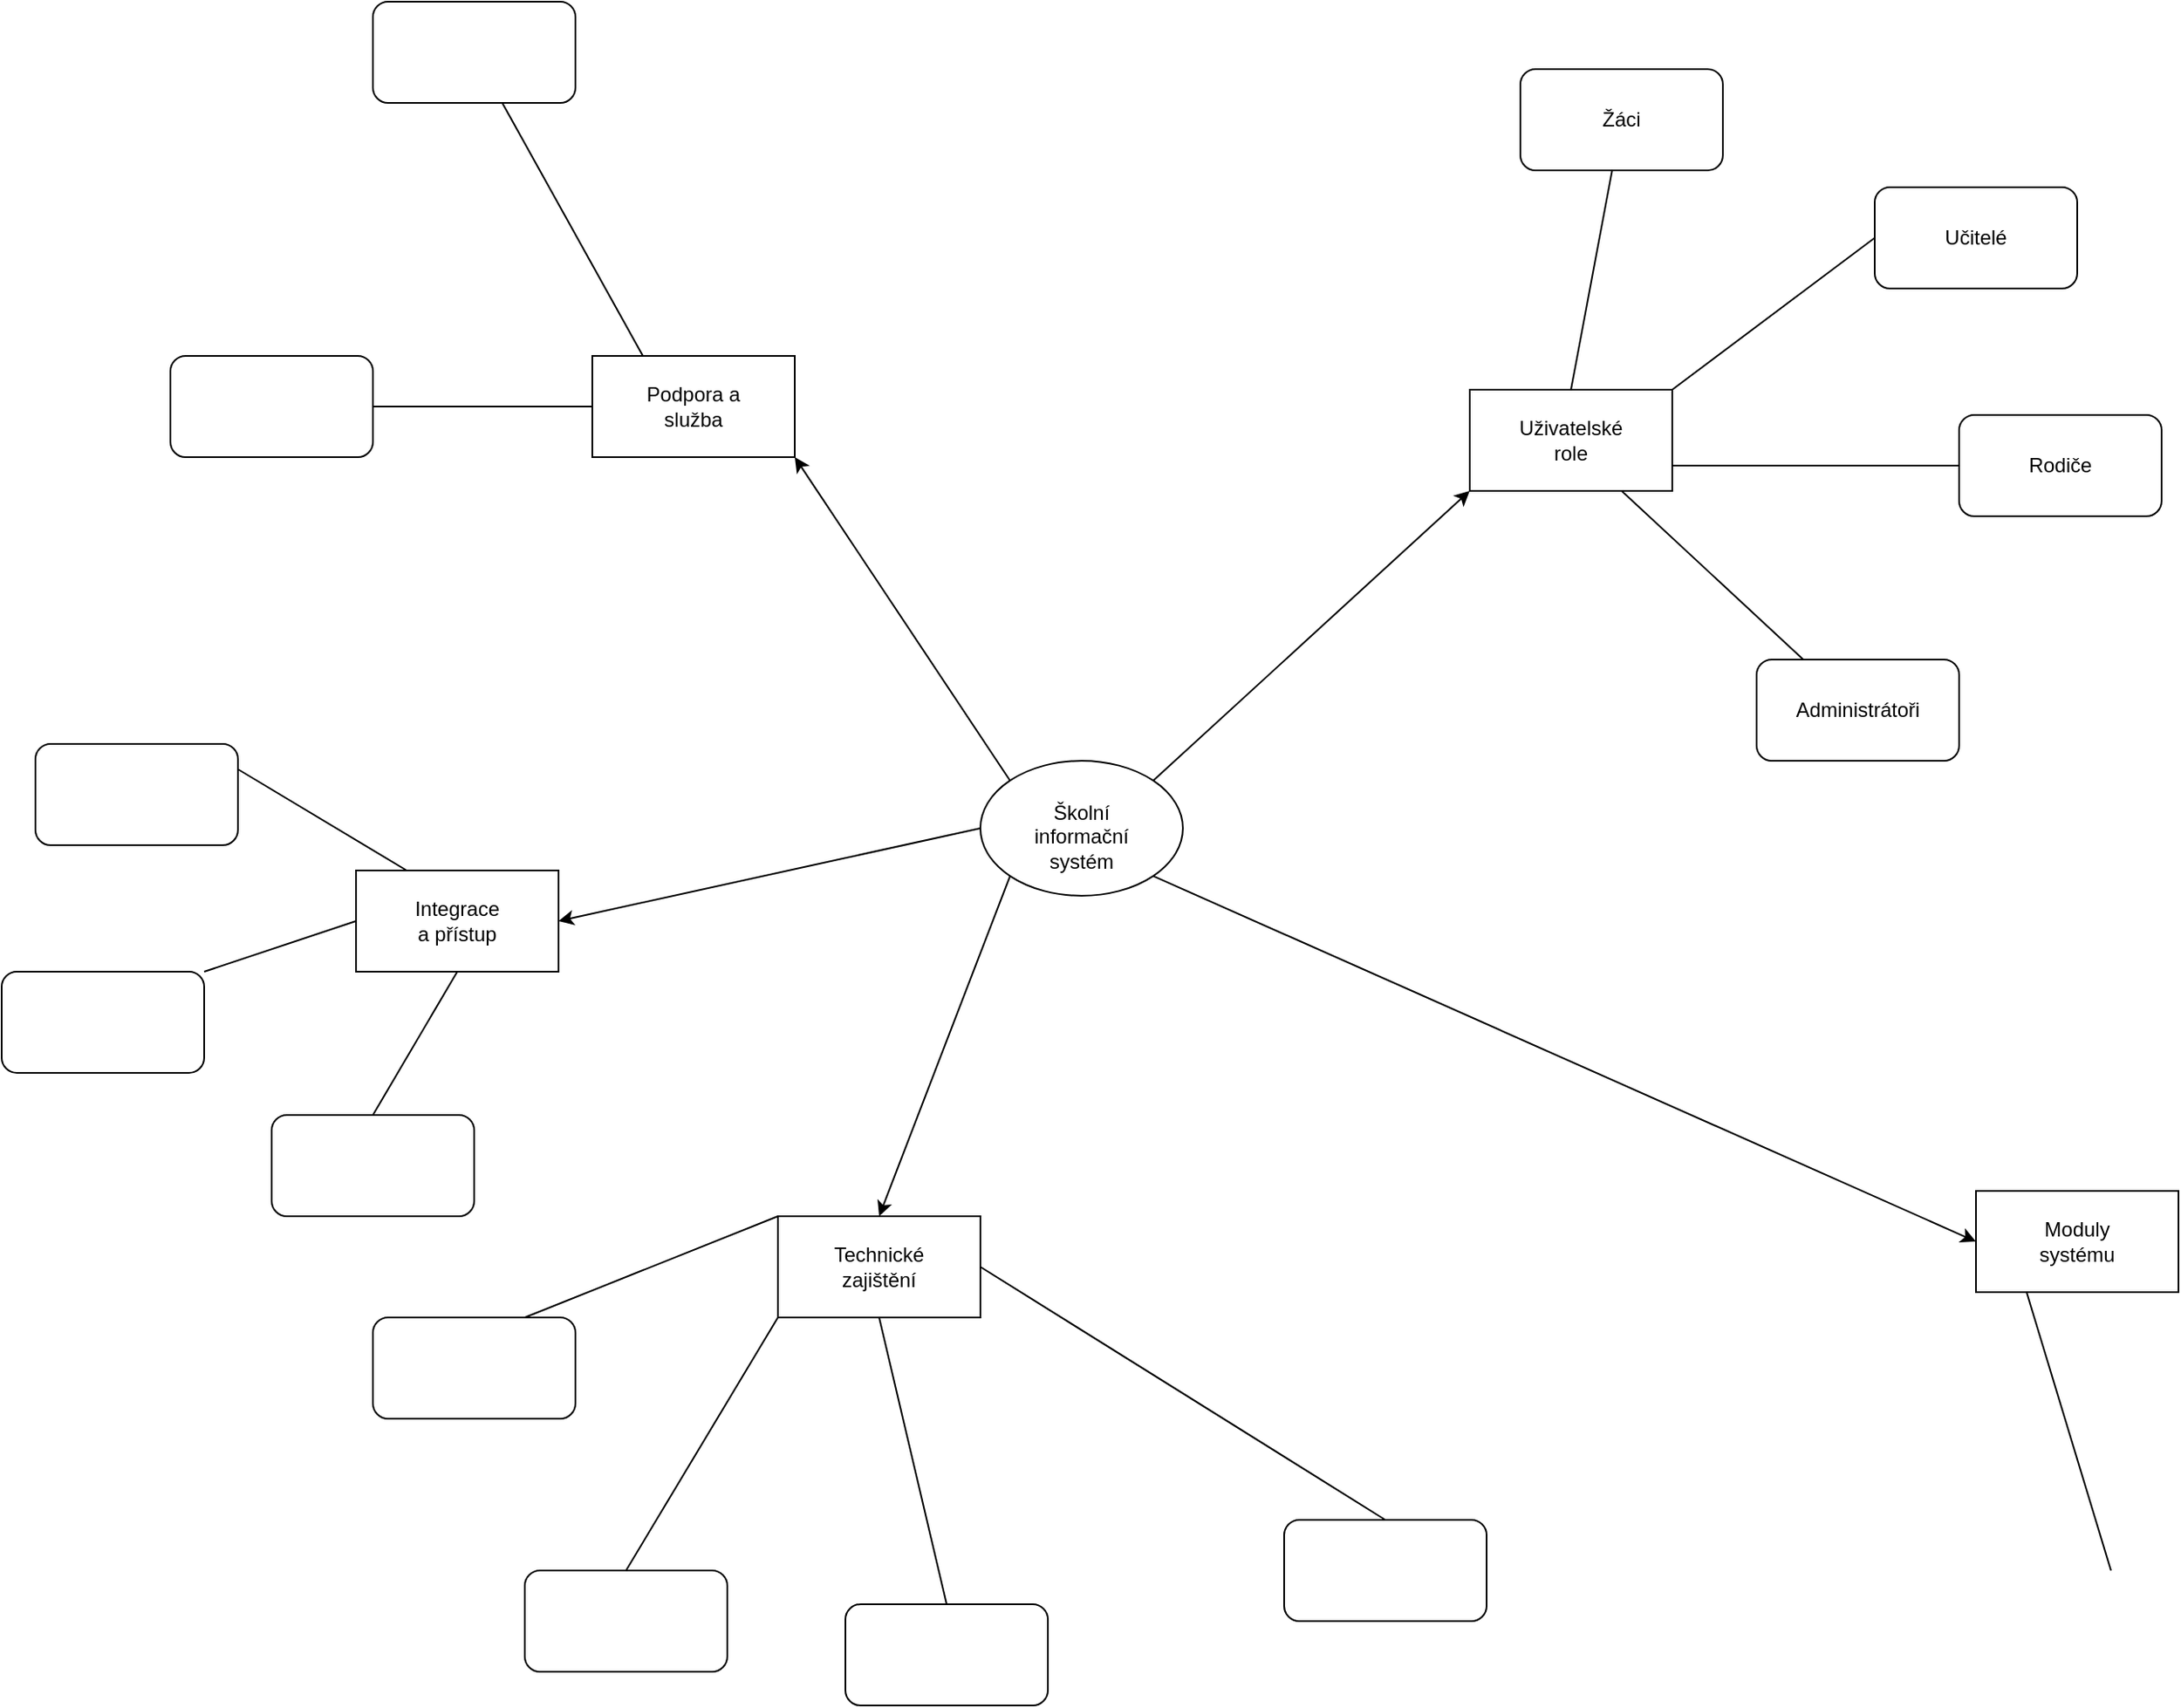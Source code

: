 <mxfile version="26.0.7">
  <diagram name="Page-1" id="G8dcWOJ8Vou3sP09Im2d">
    <mxGraphModel dx="2152" dy="717" grid="1" gridSize="10" guides="1" tooltips="1" connect="1" arrows="1" fold="1" page="1" pageScale="1" pageWidth="827" pageHeight="1169" math="0" shadow="0">
      <root>
        <mxCell id="0" />
        <mxCell id="1" parent="0" />
        <mxCell id="X7PPpebNRbZw7yy7bUcj-3" value="" style="ellipse;whiteSpace=wrap;html=1;" vertex="1" parent="1">
          <mxGeometry x="290" y="460" width="120" height="80" as="geometry" />
        </mxCell>
        <mxCell id="X7PPpebNRbZw7yy7bUcj-5" value="Školní informační systém" style="text;html=1;align=center;verticalAlign=middle;whiteSpace=wrap;rounded=0;" vertex="1" parent="1">
          <mxGeometry x="320" y="490" width="60" height="30" as="geometry" />
        </mxCell>
        <mxCell id="X7PPpebNRbZw7yy7bUcj-6" value="" style="endArrow=classic;html=1;rounded=0;exitX=1;exitY=0;exitDx=0;exitDy=0;entryX=0;entryY=1;entryDx=0;entryDy=0;" edge="1" parent="1" source="X7PPpebNRbZw7yy7bUcj-3" target="X7PPpebNRbZw7yy7bUcj-7">
          <mxGeometry width="50" height="50" relative="1" as="geometry">
            <mxPoint x="330" y="530" as="sourcePoint" />
            <mxPoint x="550" y="370" as="targetPoint" />
          </mxGeometry>
        </mxCell>
        <mxCell id="X7PPpebNRbZw7yy7bUcj-7" value="" style="rounded=0;whiteSpace=wrap;html=1;" vertex="1" parent="1">
          <mxGeometry x="580" y="240" width="120" height="60" as="geometry" />
        </mxCell>
        <mxCell id="X7PPpebNRbZw7yy7bUcj-8" value="" style="rounded=0;whiteSpace=wrap;html=1;" vertex="1" parent="1">
          <mxGeometry x="880" y="715" width="120" height="60" as="geometry" />
        </mxCell>
        <mxCell id="X7PPpebNRbZw7yy7bUcj-9" value="" style="endArrow=classic;html=1;rounded=0;entryX=0;entryY=0.5;entryDx=0;entryDy=0;exitX=1;exitY=1;exitDx=0;exitDy=0;" edge="1" parent="1" source="X7PPpebNRbZw7yy7bUcj-3" target="X7PPpebNRbZw7yy7bUcj-8">
          <mxGeometry width="50" height="50" relative="1" as="geometry">
            <mxPoint x="330" y="530" as="sourcePoint" />
            <mxPoint x="380" y="480" as="targetPoint" />
          </mxGeometry>
        </mxCell>
        <mxCell id="X7PPpebNRbZw7yy7bUcj-10" value="" style="rounded=0;whiteSpace=wrap;html=1;" vertex="1" parent="1">
          <mxGeometry x="170" y="730" width="120" height="60" as="geometry" />
        </mxCell>
        <mxCell id="X7PPpebNRbZw7yy7bUcj-11" value="" style="rounded=0;whiteSpace=wrap;html=1;" vertex="1" parent="1">
          <mxGeometry x="-80" y="525" width="120" height="60" as="geometry" />
        </mxCell>
        <mxCell id="X7PPpebNRbZw7yy7bUcj-12" value="" style="rounded=0;whiteSpace=wrap;html=1;" vertex="1" parent="1">
          <mxGeometry x="60" y="220" width="120" height="60" as="geometry" />
        </mxCell>
        <mxCell id="X7PPpebNRbZw7yy7bUcj-13" value="" style="endArrow=classic;html=1;rounded=0;exitX=0;exitY=0;exitDx=0;exitDy=0;entryX=1;entryY=1;entryDx=0;entryDy=0;" edge="1" parent="1" source="X7PPpebNRbZw7yy7bUcj-3" target="X7PPpebNRbZw7yy7bUcj-12">
          <mxGeometry width="50" height="50" relative="1" as="geometry">
            <mxPoint x="330" y="530" as="sourcePoint" />
            <mxPoint x="380" y="480" as="targetPoint" />
          </mxGeometry>
        </mxCell>
        <mxCell id="X7PPpebNRbZw7yy7bUcj-14" value="" style="endArrow=classic;html=1;rounded=0;exitX=0;exitY=1;exitDx=0;exitDy=0;entryX=0.5;entryY=0;entryDx=0;entryDy=0;" edge="1" parent="1" source="X7PPpebNRbZw7yy7bUcj-3" target="X7PPpebNRbZw7yy7bUcj-10">
          <mxGeometry width="50" height="50" relative="1" as="geometry">
            <mxPoint x="330" y="690" as="sourcePoint" />
            <mxPoint x="380" y="640" as="targetPoint" />
          </mxGeometry>
        </mxCell>
        <mxCell id="X7PPpebNRbZw7yy7bUcj-15" value="" style="endArrow=classic;html=1;rounded=0;exitX=0;exitY=0.5;exitDx=0;exitDy=0;entryX=1;entryY=0.5;entryDx=0;entryDy=0;" edge="1" parent="1" source="X7PPpebNRbZw7yy7bUcj-3" target="X7PPpebNRbZw7yy7bUcj-11">
          <mxGeometry width="50" height="50" relative="1" as="geometry">
            <mxPoint x="300" y="470" as="sourcePoint" />
            <mxPoint x="350" y="420" as="targetPoint" />
          </mxGeometry>
        </mxCell>
        <mxCell id="X7PPpebNRbZw7yy7bUcj-16" value="Uživatelské role" style="text;html=1;align=center;verticalAlign=middle;whiteSpace=wrap;rounded=0;" vertex="1" parent="1">
          <mxGeometry x="610" y="255" width="60" height="30" as="geometry" />
        </mxCell>
        <mxCell id="X7PPpebNRbZw7yy7bUcj-17" value="Moduly systému" style="text;html=1;align=center;verticalAlign=middle;whiteSpace=wrap;rounded=0;" vertex="1" parent="1">
          <mxGeometry x="910" y="730" width="60" height="30" as="geometry" />
        </mxCell>
        <mxCell id="X7PPpebNRbZw7yy7bUcj-18" value="Technické zajištění" style="text;html=1;align=center;verticalAlign=middle;whiteSpace=wrap;rounded=0;" vertex="1" parent="1">
          <mxGeometry x="200" y="745" width="60" height="30" as="geometry" />
        </mxCell>
        <mxCell id="X7PPpebNRbZw7yy7bUcj-19" value="Integrace a přístup" style="text;html=1;align=center;verticalAlign=middle;whiteSpace=wrap;rounded=0;" vertex="1" parent="1">
          <mxGeometry x="-50" y="540" width="60" height="30" as="geometry" />
        </mxCell>
        <mxCell id="X7PPpebNRbZw7yy7bUcj-20" value="Podpora a služba" style="text;html=1;align=center;verticalAlign=middle;whiteSpace=wrap;rounded=0;" vertex="1" parent="1">
          <mxGeometry x="90" y="235" width="60" height="30" as="geometry" />
        </mxCell>
        <mxCell id="X7PPpebNRbZw7yy7bUcj-21" value="" style="endArrow=none;html=1;rounded=0;exitX=0.5;exitY=0;exitDx=0;exitDy=0;" edge="1" parent="1" source="X7PPpebNRbZw7yy7bUcj-7" target="X7PPpebNRbZw7yy7bUcj-22">
          <mxGeometry width="50" height="50" relative="1" as="geometry">
            <mxPoint x="300" y="300" as="sourcePoint" />
            <mxPoint x="740" y="160" as="targetPoint" />
          </mxGeometry>
        </mxCell>
        <mxCell id="X7PPpebNRbZw7yy7bUcj-22" value="Žáci" style="rounded=1;whiteSpace=wrap;html=1;" vertex="1" parent="1">
          <mxGeometry x="610" y="50" width="120" height="60" as="geometry" />
        </mxCell>
        <mxCell id="X7PPpebNRbZw7yy7bUcj-23" value="Učitelé" style="rounded=1;whiteSpace=wrap;html=1;" vertex="1" parent="1">
          <mxGeometry x="820" y="120" width="120" height="60" as="geometry" />
        </mxCell>
        <mxCell id="X7PPpebNRbZw7yy7bUcj-24" value="" style="endArrow=none;html=1;rounded=0;exitX=1;exitY=0;exitDx=0;exitDy=0;entryX=0;entryY=0.5;entryDx=0;entryDy=0;" edge="1" parent="1" source="X7PPpebNRbZw7yy7bUcj-7" target="X7PPpebNRbZw7yy7bUcj-23">
          <mxGeometry width="50" height="50" relative="1" as="geometry">
            <mxPoint x="740" y="280" as="sourcePoint" />
            <mxPoint x="790" y="230" as="targetPoint" />
          </mxGeometry>
        </mxCell>
        <mxCell id="X7PPpebNRbZw7yy7bUcj-25" value="" style="endArrow=none;html=1;rounded=0;exitX=1;exitY=0.75;exitDx=0;exitDy=0;" edge="1" parent="1" source="X7PPpebNRbZw7yy7bUcj-7" target="X7PPpebNRbZw7yy7bUcj-26">
          <mxGeometry width="50" height="50" relative="1" as="geometry">
            <mxPoint x="740" y="280" as="sourcePoint" />
            <mxPoint x="820" y="360" as="targetPoint" />
          </mxGeometry>
        </mxCell>
        <mxCell id="X7PPpebNRbZw7yy7bUcj-26" value="Rodiče" style="rounded=1;whiteSpace=wrap;html=1;" vertex="1" parent="1">
          <mxGeometry x="870" y="255.0" width="120" height="60" as="geometry" />
        </mxCell>
        <mxCell id="X7PPpebNRbZw7yy7bUcj-27" value="" style="endArrow=none;html=1;rounded=0;exitX=0.75;exitY=1;exitDx=0;exitDy=0;" edge="1" parent="1" source="X7PPpebNRbZw7yy7bUcj-7" target="X7PPpebNRbZw7yy7bUcj-28">
          <mxGeometry width="50" height="50" relative="1" as="geometry">
            <mxPoint x="740" y="280" as="sourcePoint" />
            <mxPoint x="690" y="450" as="targetPoint" />
          </mxGeometry>
        </mxCell>
        <mxCell id="X7PPpebNRbZw7yy7bUcj-28" value="Administrátoři" style="rounded=1;whiteSpace=wrap;html=1;" vertex="1" parent="1">
          <mxGeometry x="750" y="400.0" width="120" height="60" as="geometry" />
        </mxCell>
        <mxCell id="X7PPpebNRbZw7yy7bUcj-32" value="" style="rounded=1;whiteSpace=wrap;html=1;" vertex="1" parent="1">
          <mxGeometry x="470" y="910" width="120" height="60" as="geometry" />
        </mxCell>
        <mxCell id="X7PPpebNRbZw7yy7bUcj-33" value="" style="rounded=1;whiteSpace=wrap;html=1;" vertex="1" parent="1">
          <mxGeometry x="210" y="960" width="120" height="60" as="geometry" />
        </mxCell>
        <mxCell id="X7PPpebNRbZw7yy7bUcj-34" value="" style="rounded=1;whiteSpace=wrap;html=1;" vertex="1" parent="1">
          <mxGeometry x="20" y="940" width="120" height="60" as="geometry" />
        </mxCell>
        <mxCell id="X7PPpebNRbZw7yy7bUcj-35" value="" style="rounded=1;whiteSpace=wrap;html=1;" vertex="1" parent="1">
          <mxGeometry x="-70" y="790" width="120" height="60" as="geometry" />
        </mxCell>
        <mxCell id="X7PPpebNRbZw7yy7bUcj-36" value="" style="rounded=1;whiteSpace=wrap;html=1;" vertex="1" parent="1">
          <mxGeometry x="-130" y="670" width="120" height="60" as="geometry" />
        </mxCell>
        <mxCell id="X7PPpebNRbZw7yy7bUcj-37" value="" style="rounded=1;whiteSpace=wrap;html=1;" vertex="1" parent="1">
          <mxGeometry x="-290" y="585" width="120" height="60" as="geometry" />
        </mxCell>
        <mxCell id="X7PPpebNRbZw7yy7bUcj-38" value="" style="rounded=1;whiteSpace=wrap;html=1;" vertex="1" parent="1">
          <mxGeometry x="-270" y="450" width="120" height="60" as="geometry" />
        </mxCell>
        <mxCell id="X7PPpebNRbZw7yy7bUcj-39" value="" style="endArrow=none;html=1;rounded=0;exitX=0.5;exitY=0;exitDx=0;exitDy=0;entryX=0.5;entryY=1;entryDx=0;entryDy=0;" edge="1" parent="1" source="X7PPpebNRbZw7yy7bUcj-36" target="X7PPpebNRbZw7yy7bUcj-11">
          <mxGeometry width="50" height="50" relative="1" as="geometry">
            <mxPoint x="-10" y="650" as="sourcePoint" />
            <mxPoint x="40" y="600" as="targetPoint" />
          </mxGeometry>
        </mxCell>
        <mxCell id="X7PPpebNRbZw7yy7bUcj-40" value="" style="endArrow=none;html=1;rounded=0;exitX=1;exitY=0;exitDx=0;exitDy=0;entryX=0;entryY=0.5;entryDx=0;entryDy=0;" edge="1" parent="1" source="X7PPpebNRbZw7yy7bUcj-37" target="X7PPpebNRbZw7yy7bUcj-11">
          <mxGeometry width="50" height="50" relative="1" as="geometry">
            <mxPoint x="-10" y="650" as="sourcePoint" />
            <mxPoint x="40" y="600" as="targetPoint" />
          </mxGeometry>
        </mxCell>
        <mxCell id="X7PPpebNRbZw7yy7bUcj-41" value="" style="endArrow=none;html=1;rounded=0;exitX=1;exitY=0.25;exitDx=0;exitDy=0;entryX=0.25;entryY=0;entryDx=0;entryDy=0;" edge="1" parent="1" source="X7PPpebNRbZw7yy7bUcj-38" target="X7PPpebNRbZw7yy7bUcj-11">
          <mxGeometry width="50" height="50" relative="1" as="geometry">
            <mxPoint x="-10" y="650" as="sourcePoint" />
            <mxPoint x="40" y="600" as="targetPoint" />
          </mxGeometry>
        </mxCell>
        <mxCell id="X7PPpebNRbZw7yy7bUcj-42" value="" style="endArrow=none;html=1;rounded=0;exitX=0.5;exitY=0;exitDx=0;exitDy=0;entryX=1;entryY=0.5;entryDx=0;entryDy=0;" edge="1" parent="1" source="X7PPpebNRbZw7yy7bUcj-32" target="X7PPpebNRbZw7yy7bUcj-10">
          <mxGeometry width="50" height="50" relative="1" as="geometry">
            <mxPoint x="260" y="800" as="sourcePoint" />
            <mxPoint x="310" y="750" as="targetPoint" />
          </mxGeometry>
        </mxCell>
        <mxCell id="X7PPpebNRbZw7yy7bUcj-43" value="" style="endArrow=none;html=1;rounded=0;exitX=0.5;exitY=0;exitDx=0;exitDy=0;entryX=0.5;entryY=1;entryDx=0;entryDy=0;" edge="1" parent="1" source="X7PPpebNRbZw7yy7bUcj-33" target="X7PPpebNRbZw7yy7bUcj-10">
          <mxGeometry width="50" height="50" relative="1" as="geometry">
            <mxPoint x="260" y="800" as="sourcePoint" />
            <mxPoint x="310" y="750" as="targetPoint" />
          </mxGeometry>
        </mxCell>
        <mxCell id="X7PPpebNRbZw7yy7bUcj-44" value="" style="endArrow=none;html=1;rounded=0;exitX=0.5;exitY=0;exitDx=0;exitDy=0;entryX=0;entryY=1;entryDx=0;entryDy=0;" edge="1" parent="1" source="X7PPpebNRbZw7yy7bUcj-34" target="X7PPpebNRbZw7yy7bUcj-10">
          <mxGeometry width="50" height="50" relative="1" as="geometry">
            <mxPoint x="300" y="850" as="sourcePoint" />
            <mxPoint x="350" y="800" as="targetPoint" />
          </mxGeometry>
        </mxCell>
        <mxCell id="X7PPpebNRbZw7yy7bUcj-45" value="" style="endArrow=none;html=1;rounded=0;exitX=0.75;exitY=0;exitDx=0;exitDy=0;entryX=0;entryY=0;entryDx=0;entryDy=0;" edge="1" parent="1" source="X7PPpebNRbZw7yy7bUcj-35" target="X7PPpebNRbZw7yy7bUcj-10">
          <mxGeometry width="50" height="50" relative="1" as="geometry">
            <mxPoint x="300" y="850" as="sourcePoint" />
            <mxPoint x="350" y="800" as="targetPoint" />
          </mxGeometry>
        </mxCell>
        <mxCell id="X7PPpebNRbZw7yy7bUcj-46" value="" style="endArrow=none;html=1;rounded=0;exitX=0;exitY=0.5;exitDx=0;exitDy=0;" edge="1" parent="1" source="X7PPpebNRbZw7yy7bUcj-12" target="X7PPpebNRbZw7yy7bUcj-47">
          <mxGeometry width="50" height="50" relative="1" as="geometry">
            <mxPoint x="240" y="330" as="sourcePoint" />
            <mxPoint x="-130" y="250" as="targetPoint" />
          </mxGeometry>
        </mxCell>
        <mxCell id="X7PPpebNRbZw7yy7bUcj-47" value="" style="rounded=1;whiteSpace=wrap;html=1;" vertex="1" parent="1">
          <mxGeometry x="-190" y="220" width="120" height="60" as="geometry" />
        </mxCell>
        <mxCell id="X7PPpebNRbZw7yy7bUcj-48" value="" style="endArrow=none;html=1;rounded=0;exitX=0.25;exitY=0;exitDx=0;exitDy=0;" edge="1" parent="1" source="X7PPpebNRbZw7yy7bUcj-12" target="X7PPpebNRbZw7yy7bUcj-49">
          <mxGeometry width="50" height="50" relative="1" as="geometry">
            <mxPoint x="240" y="330" as="sourcePoint" />
            <mxPoint x="-10" y="40" as="targetPoint" />
          </mxGeometry>
        </mxCell>
        <mxCell id="X7PPpebNRbZw7yy7bUcj-49" value="" style="rounded=1;whiteSpace=wrap;html=1;" vertex="1" parent="1">
          <mxGeometry x="-70" y="10" width="120" height="60" as="geometry" />
        </mxCell>
        <mxCell id="X7PPpebNRbZw7yy7bUcj-50" value="" style="endArrow=none;html=1;rounded=0;exitX=0.25;exitY=1;exitDx=0;exitDy=0;" edge="1" parent="1" source="X7PPpebNRbZw7yy7bUcj-8">
          <mxGeometry width="50" height="50" relative="1" as="geometry">
            <mxPoint x="940" y="760" as="sourcePoint" />
            <mxPoint x="960" y="940" as="targetPoint" />
          </mxGeometry>
        </mxCell>
      </root>
    </mxGraphModel>
  </diagram>
</mxfile>
